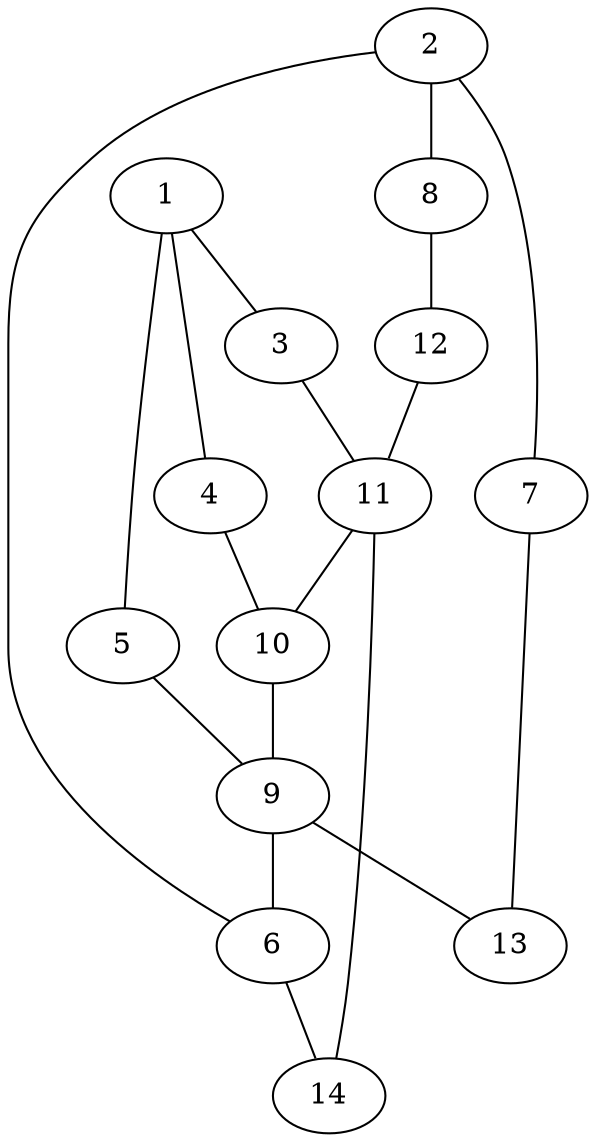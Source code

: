 graph G {
1 -- 3;
1 -- 4;
1 -- 5;
2 -- 6;
2 -- 7;
2 -- 8;
3 -- 11;
4 -- 10;
5 -- 9;
6 -- 14;
7 -- 13;
8 -- 12;
11 -- 10;
10 -- 9;
9 -- 6;
9 -- 13;
12 -- 11;
14 -- 11;
}
